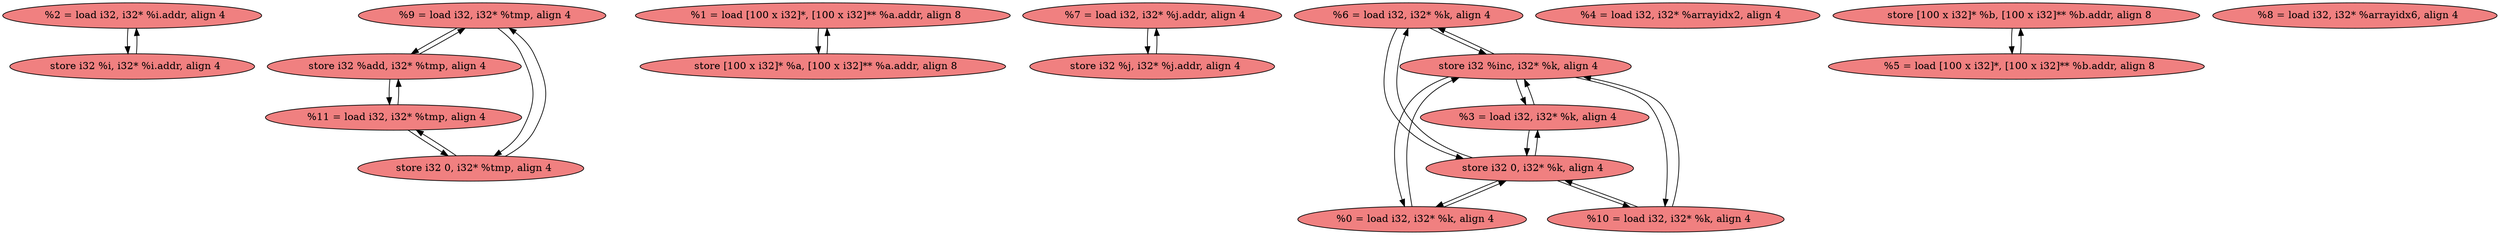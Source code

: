 
digraph G {


node19 [fillcolor=lightcoral,label="  %2 = load i32, i32* %i.addr, align 4",shape=ellipse,style=filled ]
node18 [fillcolor=lightcoral,label="  %9 = load i32, i32* %tmp, align 4",shape=ellipse,style=filled ]
node17 [fillcolor=lightcoral,label="  %1 = load [100 x i32]*, [100 x i32]** %a.addr, align 8",shape=ellipse,style=filled ]
node16 [fillcolor=lightcoral,label="  %7 = load i32, i32* %j.addr, align 4",shape=ellipse,style=filled ]
node4 [fillcolor=lightcoral,label="  %6 = load i32, i32* %k, align 4",shape=ellipse,style=filled ]
node8 [fillcolor=lightcoral,label="  store i32 %i, i32* %i.addr, align 4",shape=ellipse,style=filled ]
node15 [fillcolor=lightcoral,label="  %11 = load i32, i32* %tmp, align 4",shape=ellipse,style=filled ]
node0 [fillcolor=lightcoral,label="  store i32 %inc, i32* %k, align 4",shape=ellipse,style=filled ]
node11 [fillcolor=lightcoral,label="  store i32 %add, i32* %tmp, align 4",shape=ellipse,style=filled ]
node3 [fillcolor=lightcoral,label="  %10 = load i32, i32* %k, align 4",shape=ellipse,style=filled ]
node2 [fillcolor=lightcoral,label="  %4 = load i32, i32* %arrayidx2, align 4",shape=ellipse,style=filled ]
node12 [fillcolor=lightcoral,label="  store [100 x i32]* %b, [100 x i32]** %b.addr, align 8",shape=ellipse,style=filled ]
node13 [fillcolor=lightcoral,label="  %0 = load i32, i32* %k, align 4",shape=ellipse,style=filled ]
node1 [fillcolor=lightcoral,label="  store i32 0, i32* %k, align 4",shape=ellipse,style=filled ]
node6 [fillcolor=lightcoral,label="  store i32 0, i32* %tmp, align 4",shape=ellipse,style=filled ]
node14 [fillcolor=lightcoral,label="  %3 = load i32, i32* %k, align 4",shape=ellipse,style=filled ]
node7 [fillcolor=lightcoral,label="  store i32 %j, i32* %j.addr, align 4",shape=ellipse,style=filled ]
node9 [fillcolor=lightcoral,label="  store [100 x i32]* %a, [100 x i32]** %a.addr, align 8",shape=ellipse,style=filled ]
node5 [fillcolor=lightcoral,label="  %8 = load i32, i32* %arrayidx6, align 4",shape=ellipse,style=filled ]
node10 [fillcolor=lightcoral,label="  %5 = load [100 x i32]*, [100 x i32]** %b.addr, align 8",shape=ellipse,style=filled ]

node13->node0 [ ]
node0->node13 [ ]
node3->node1 [ ]
node1->node3 [ ]
node12->node10 [ ]
node14->node1 [ ]
node1->node14 [ ]
node19->node8 [ ]
node1->node4 [ ]
node4->node1 [ ]
node4->node0 [ ]
node16->node7 [ ]
node15->node11 [ ]
node18->node11 [ ]
node6->node18 [ ]
node0->node3 [ ]
node11->node18 [ ]
node13->node1 [ ]
node9->node17 [ ]
node8->node19 [ ]
node3->node0 [ ]
node10->node12 [ ]
node11->node15 [ ]
node15->node6 [ ]
node6->node15 [ ]
node1->node13 [ ]
node7->node16 [ ]
node17->node9 [ ]
node0->node14 [ ]
node14->node0 [ ]
node0->node4 [ ]
node18->node6 [ ]


}
